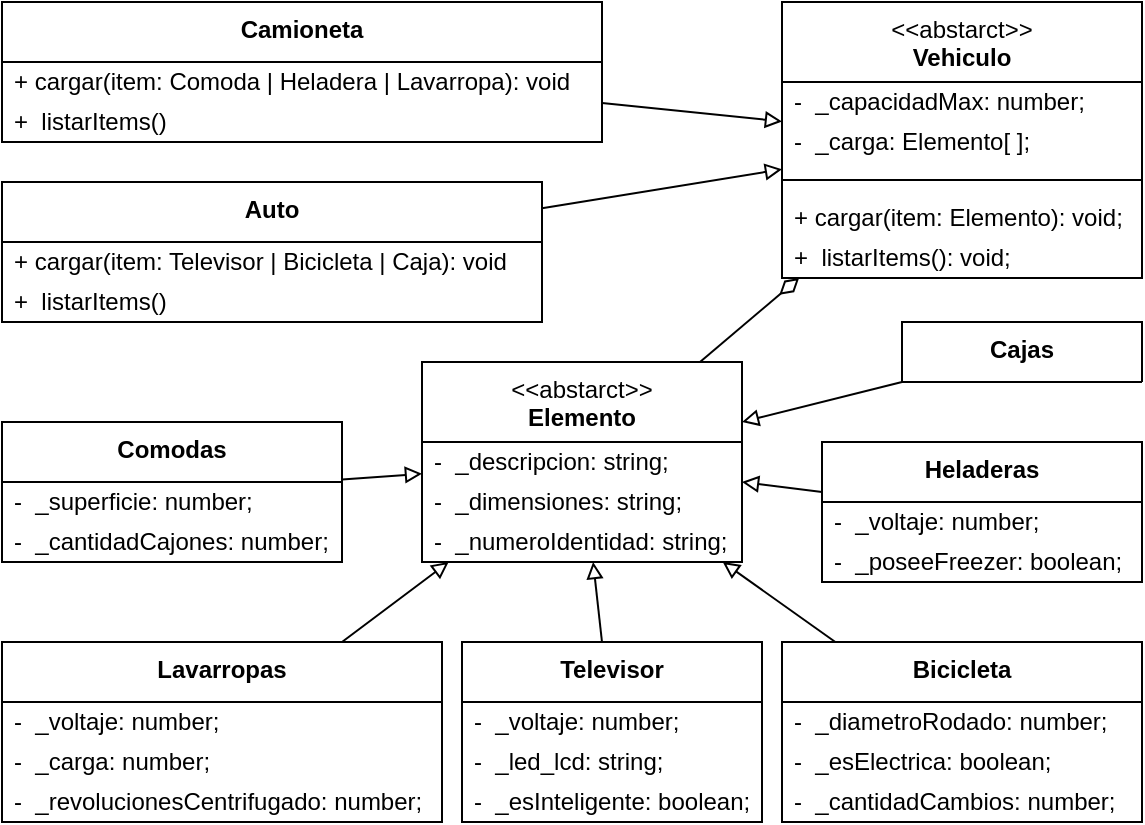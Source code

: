 <mxfile>
    <diagram id="AE5Nndm7ss6o68ccOboL" name="Página-1">
        <mxGraphModel dx="919" dy="322" grid="1" gridSize="10" guides="1" tooltips="1" connect="1" arrows="1" fold="1" page="1" pageScale="1" pageWidth="827" pageHeight="1169" math="0" shadow="0">
            <root>
                <mxCell id="0"/>
                <mxCell id="1" parent="0"/>
                <mxCell id="98" style="edgeStyle=none;html=1;endArrow=block;endFill=0;" parent="1" source="2" target="84" edge="1">
                    <mxGeometry relative="1" as="geometry"/>
                </mxCell>
                <mxCell id="2" value="&lt;b&gt;Auto&lt;/b&gt;" style="swimlane;fontStyle=0;align=center;verticalAlign=top;childLayout=stackLayout;horizontal=1;startSize=30;horizontalStack=0;resizeParent=1;resizeParentMax=0;resizeLast=0;collapsible=0;marginBottom=0;html=1;whiteSpace=wrap;" parent="1" vertex="1">
                    <mxGeometry x="160" y="170" width="270" height="70" as="geometry"/>
                </mxCell>
                <mxCell id="9" value="&lt;span style=&quot;color: rgb(0, 0, 0); text-align: center;&quot;&gt;+ cargar(item: Televisor | Bicicleta | Caja): void&lt;/span&gt;" style="text;html=1;strokeColor=none;fillColor=none;align=left;verticalAlign=middle;spacingLeft=4;spacingRight=4;overflow=hidden;rotatable=0;points=[[0,0.5],[1,0.5]];portConstraint=eastwest;whiteSpace=wrap;" parent="2" vertex="1">
                    <mxGeometry y="30" width="270" height="20" as="geometry"/>
                </mxCell>
                <mxCell id="14" value="+&amp;nbsp; listarItems()" style="text;html=1;strokeColor=none;fillColor=none;align=left;verticalAlign=middle;spacingLeft=4;spacingRight=4;overflow=hidden;rotatable=0;points=[[0,0.5],[1,0.5]];portConstraint=eastwest;whiteSpace=wrap;" parent="2" vertex="1">
                    <mxGeometry y="50" width="270" height="20" as="geometry"/>
                </mxCell>
                <mxCell id="97" style="edgeStyle=none;html=1;endArrow=block;endFill=0;" parent="1" source="10" target="84" edge="1">
                    <mxGeometry relative="1" as="geometry"/>
                </mxCell>
                <mxCell id="10" value="&lt;b&gt;Camioneta&lt;/b&gt;" style="swimlane;fontStyle=0;align=center;verticalAlign=top;childLayout=stackLayout;horizontal=1;startSize=30;horizontalStack=0;resizeParent=1;resizeParentMax=0;resizeLast=0;collapsible=0;marginBottom=0;html=1;whiteSpace=wrap;" parent="1" vertex="1">
                    <mxGeometry x="160" y="80" width="300" height="70" as="geometry"/>
                </mxCell>
                <mxCell id="13" value="&lt;span style=&quot;color: rgb(0, 0, 0); text-align: center;&quot;&gt;+ cargar(item: Comoda | Heladera | Lavarropa): void&lt;/span&gt;" style="text;html=1;strokeColor=none;fillColor=none;align=left;verticalAlign=middle;spacingLeft=4;spacingRight=4;overflow=hidden;rotatable=0;points=[[0,0.5],[1,0.5]];portConstraint=eastwest;whiteSpace=wrap;" parent="10" vertex="1">
                    <mxGeometry y="30" width="300" height="20" as="geometry"/>
                </mxCell>
                <mxCell id="15" value="+&amp;nbsp; listarItems()" style="text;html=1;strokeColor=none;fillColor=none;align=left;verticalAlign=middle;spacingLeft=4;spacingRight=4;overflow=hidden;rotatable=0;points=[[0,0.5],[1,0.5]];portConstraint=eastwest;whiteSpace=wrap;" parent="10" vertex="1">
                    <mxGeometry y="50" width="300" height="20" as="geometry"/>
                </mxCell>
                <mxCell id="105" style="edgeStyle=none;html=1;endArrow=diamondThin;endFill=0;endSize=10;" parent="1" source="16" target="84" edge="1">
                    <mxGeometry relative="1" as="geometry"/>
                </mxCell>
                <mxCell id="16" value="&amp;lt;&amp;lt;abstarct&amp;gt;&amp;gt;&lt;br&gt;&lt;b&gt;Elemento&lt;/b&gt;" style="swimlane;fontStyle=0;align=center;verticalAlign=top;childLayout=stackLayout;horizontal=1;startSize=40;horizontalStack=0;resizeParent=1;resizeParentMax=0;resizeLast=0;collapsible=0;marginBottom=0;html=1;whiteSpace=wrap;" parent="1" vertex="1">
                    <mxGeometry x="370" y="260" width="160" height="100" as="geometry"/>
                </mxCell>
                <mxCell id="18" value="-&amp;nbsp; _descripcion: string;" style="text;html=1;strokeColor=none;fillColor=none;align=left;verticalAlign=middle;spacingLeft=4;spacingRight=4;overflow=hidden;rotatable=0;points=[[0,0.5],[1,0.5]];portConstraint=eastwest;whiteSpace=wrap;" parent="16" vertex="1">
                    <mxGeometry y="40" width="160" height="20" as="geometry"/>
                </mxCell>
                <mxCell id="24" value="-&amp;nbsp; _dimensiones: string;" style="text;html=1;strokeColor=none;fillColor=none;align=left;verticalAlign=middle;spacingLeft=4;spacingRight=4;overflow=hidden;rotatable=0;points=[[0,0.5],[1,0.5]];portConstraint=eastwest;whiteSpace=wrap;" parent="16" vertex="1">
                    <mxGeometry y="60" width="160" height="20" as="geometry"/>
                </mxCell>
                <mxCell id="25" value="-&amp;nbsp; _numeroIdentidad: string;" style="text;html=1;strokeColor=none;fillColor=none;align=left;verticalAlign=middle;spacingLeft=4;spacingRight=4;overflow=hidden;rotatable=0;points=[[0,0.5],[1,0.5]];portConstraint=eastwest;whiteSpace=wrap;" parent="16" vertex="1">
                    <mxGeometry y="80" width="160" height="20" as="geometry"/>
                </mxCell>
                <mxCell id="99" style="edgeStyle=none;html=1;endArrow=block;endFill=0;" parent="1" source="26" target="16" edge="1">
                    <mxGeometry relative="1" as="geometry"/>
                </mxCell>
                <mxCell id="26" value="&lt;b&gt;Comodas&lt;/b&gt;" style="swimlane;fontStyle=0;align=center;verticalAlign=top;childLayout=stackLayout;horizontal=1;startSize=30;horizontalStack=0;resizeParent=1;resizeParentMax=0;resizeLast=0;collapsible=0;marginBottom=0;html=1;whiteSpace=wrap;" parent="1" vertex="1">
                    <mxGeometry x="160" y="290" width="170" height="70" as="geometry"/>
                </mxCell>
                <mxCell id="27" value="-&amp;nbsp; _superficie: number;" style="text;html=1;strokeColor=none;fillColor=none;align=left;verticalAlign=middle;spacingLeft=4;spacingRight=4;overflow=hidden;rotatable=0;points=[[0,0.5],[1,0.5]];portConstraint=eastwest;whiteSpace=wrap;" parent="26" vertex="1">
                    <mxGeometry y="30" width="170" height="20" as="geometry"/>
                </mxCell>
                <mxCell id="28" value="-&amp;nbsp; _cantidadCajones: number;" style="text;html=1;strokeColor=none;fillColor=none;align=left;verticalAlign=middle;spacingLeft=4;spacingRight=4;overflow=hidden;rotatable=0;points=[[0,0.5],[1,0.5]];portConstraint=eastwest;whiteSpace=wrap;" parent="26" vertex="1">
                    <mxGeometry y="50" width="170" height="20" as="geometry"/>
                </mxCell>
                <mxCell id="102" style="edgeStyle=none;html=1;endArrow=block;endFill=0;" parent="1" source="31" target="16" edge="1">
                    <mxGeometry relative="1" as="geometry"/>
                </mxCell>
                <mxCell id="31" value="&lt;span&gt;Heladeras&lt;/span&gt;" style="swimlane;fontStyle=1;align=center;verticalAlign=top;childLayout=stackLayout;horizontal=1;startSize=30;horizontalStack=0;resizeParent=1;resizeParentMax=0;resizeLast=0;collapsible=0;marginBottom=0;html=1;whiteSpace=wrap;" parent="1" vertex="1">
                    <mxGeometry x="570" y="300" width="160" height="70" as="geometry"/>
                </mxCell>
                <mxCell id="32" value="-&amp;nbsp; _voltaje: number;" style="text;html=1;strokeColor=none;fillColor=none;align=left;verticalAlign=middle;spacingLeft=4;spacingRight=4;overflow=hidden;rotatable=0;points=[[0,0.5],[1,0.5]];portConstraint=eastwest;whiteSpace=wrap;" parent="31" vertex="1">
                    <mxGeometry y="30" width="160" height="20" as="geometry"/>
                </mxCell>
                <mxCell id="33" value="-&amp;nbsp; _poseeFreezer: boolean;" style="text;html=1;strokeColor=none;fillColor=none;align=left;verticalAlign=middle;spacingLeft=4;spacingRight=4;overflow=hidden;rotatable=0;points=[[0,0.5],[1,0.5]];portConstraint=eastwest;whiteSpace=wrap;" parent="31" vertex="1">
                    <mxGeometry y="50" width="160" height="20" as="geometry"/>
                </mxCell>
                <mxCell id="100" style="edgeStyle=none;html=1;endArrow=block;endFill=0;" parent="1" source="34" target="16" edge="1">
                    <mxGeometry relative="1" as="geometry"/>
                </mxCell>
                <mxCell id="34" value="&lt;b&gt;Lavarropas&lt;/b&gt;" style="swimlane;fontStyle=0;align=center;verticalAlign=top;childLayout=stackLayout;horizontal=1;startSize=30;horizontalStack=0;resizeParent=1;resizeParentMax=0;resizeLast=0;collapsible=0;marginBottom=0;html=1;whiteSpace=wrap;" parent="1" vertex="1">
                    <mxGeometry x="160" y="400" width="220" height="90" as="geometry"/>
                </mxCell>
                <mxCell id="37" value="-&amp;nbsp; _voltaje: number;" style="text;html=1;strokeColor=none;fillColor=none;align=left;verticalAlign=middle;spacingLeft=4;spacingRight=4;overflow=hidden;rotatable=0;points=[[0,0.5],[1,0.5]];portConstraint=eastwest;whiteSpace=wrap;" parent="34" vertex="1">
                    <mxGeometry y="30" width="220" height="20" as="geometry"/>
                </mxCell>
                <mxCell id="35" value="-&amp;nbsp; _carga: number;" style="text;html=1;strokeColor=none;fillColor=none;align=left;verticalAlign=middle;spacingLeft=4;spacingRight=4;overflow=hidden;rotatable=0;points=[[0,0.5],[1,0.5]];portConstraint=eastwest;whiteSpace=wrap;" parent="34" vertex="1">
                    <mxGeometry y="50" width="220" height="20" as="geometry"/>
                </mxCell>
                <mxCell id="36" value="-&amp;nbsp; _revolucionesCentrifugado: number;" style="text;html=1;strokeColor=none;fillColor=none;align=left;verticalAlign=middle;spacingLeft=4;spacingRight=4;overflow=hidden;rotatable=0;points=[[0,0.5],[1,0.5]];portConstraint=eastwest;whiteSpace=wrap;" parent="34" vertex="1">
                    <mxGeometry y="70" width="220" height="20" as="geometry"/>
                </mxCell>
                <mxCell id="104" style="edgeStyle=none;html=1;endArrow=block;endFill=0;" parent="1" source="39" target="16" edge="1">
                    <mxGeometry relative="1" as="geometry"/>
                </mxCell>
                <mxCell id="39" value="&lt;b&gt;Televisor&lt;/b&gt;" style="swimlane;fontStyle=0;align=center;verticalAlign=top;childLayout=stackLayout;horizontal=1;startSize=30;horizontalStack=0;resizeParent=1;resizeParentMax=0;resizeLast=0;collapsible=0;marginBottom=0;html=1;whiteSpace=wrap;" parent="1" vertex="1">
                    <mxGeometry x="390" y="400" width="150" height="90" as="geometry"/>
                </mxCell>
                <mxCell id="40" value="-&amp;nbsp; _voltaje: number;" style="text;html=1;strokeColor=none;fillColor=none;align=left;verticalAlign=middle;spacingLeft=4;spacingRight=4;overflow=hidden;rotatable=0;points=[[0,0.5],[1,0.5]];portConstraint=eastwest;whiteSpace=wrap;" parent="39" vertex="1">
                    <mxGeometry y="30" width="150" height="20" as="geometry"/>
                </mxCell>
                <mxCell id="41" value="-&amp;nbsp; _led_lcd: string;" style="text;html=1;strokeColor=none;fillColor=none;align=left;verticalAlign=middle;spacingLeft=4;spacingRight=4;overflow=hidden;rotatable=0;points=[[0,0.5],[1,0.5]];portConstraint=eastwest;whiteSpace=wrap;" parent="39" vertex="1">
                    <mxGeometry y="50" width="150" height="20" as="geometry"/>
                </mxCell>
                <mxCell id="42" value="-&amp;nbsp; _esInteligente: boolean;" style="text;html=1;strokeColor=none;fillColor=none;align=left;verticalAlign=middle;spacingLeft=4;spacingRight=4;overflow=hidden;rotatable=0;points=[[0,0.5],[1,0.5]];portConstraint=eastwest;whiteSpace=wrap;" parent="39" vertex="1">
                    <mxGeometry y="70" width="150" height="20" as="geometry"/>
                </mxCell>
                <mxCell id="101" style="edgeStyle=none;html=1;endArrow=block;endFill=0;" parent="1" source="43" target="16" edge="1">
                    <mxGeometry relative="1" as="geometry"/>
                </mxCell>
                <mxCell id="43" value="&lt;b&gt;Bicicleta&lt;/b&gt;" style="swimlane;fontStyle=0;align=center;verticalAlign=top;childLayout=stackLayout;horizontal=1;startSize=30;horizontalStack=0;resizeParent=1;resizeParentMax=0;resizeLast=0;collapsible=0;marginBottom=0;html=1;whiteSpace=wrap;" parent="1" vertex="1">
                    <mxGeometry x="550" y="400" width="180" height="90" as="geometry"/>
                </mxCell>
                <mxCell id="44" value="-&amp;nbsp; _diametroRodado: number;" style="text;html=1;strokeColor=none;fillColor=none;align=left;verticalAlign=middle;spacingLeft=4;spacingRight=4;overflow=hidden;rotatable=0;points=[[0,0.5],[1,0.5]];portConstraint=eastwest;whiteSpace=wrap;" parent="43" vertex="1">
                    <mxGeometry y="30" width="180" height="20" as="geometry"/>
                </mxCell>
                <mxCell id="47" value="-&amp;nbsp; _esElectrica: boolean;" style="text;html=1;strokeColor=none;fillColor=none;align=left;verticalAlign=middle;spacingLeft=4;spacingRight=4;overflow=hidden;rotatable=0;points=[[0,0.5],[1,0.5]];portConstraint=eastwest;whiteSpace=wrap;" parent="43" vertex="1">
                    <mxGeometry y="50" width="180" height="20" as="geometry"/>
                </mxCell>
                <mxCell id="45" value="-&amp;nbsp; _cantidadCambios: number;" style="text;html=1;strokeColor=none;fillColor=none;align=left;verticalAlign=middle;spacingLeft=4;spacingRight=4;overflow=hidden;rotatable=0;points=[[0,0.5],[1,0.5]];portConstraint=eastwest;whiteSpace=wrap;" parent="43" vertex="1">
                    <mxGeometry y="70" width="180" height="20" as="geometry"/>
                </mxCell>
                <mxCell id="103" style="edgeStyle=none;html=1;endArrow=block;endFill=0;" parent="1" source="67" target="16" edge="1">
                    <mxGeometry relative="1" as="geometry"/>
                </mxCell>
                <mxCell id="67" value="&lt;b&gt;Cajas&lt;/b&gt;" style="swimlane;fontStyle=0;align=center;verticalAlign=top;childLayout=stackLayout;horizontal=1;startSize=30;horizontalStack=0;resizeParent=1;resizeParentMax=0;resizeLast=0;collapsible=0;marginBottom=0;html=1;whiteSpace=wrap;" parent="1" vertex="1">
                    <mxGeometry x="610" y="240" width="120" height="30" as="geometry"/>
                </mxCell>
                <mxCell id="84" value="&lt;div&gt;&lt;span style=&quot;color: rgb(0, 0, 0);&quot;&gt;&amp;lt;&amp;lt;abstarct&amp;gt;&amp;gt;&lt;/span&gt;&lt;b&gt;&lt;/b&gt;&lt;/div&gt;&lt;b&gt;Vehiculo&lt;/b&gt;" style="swimlane;fontStyle=0;align=center;verticalAlign=top;childLayout=stackLayout;horizontal=1;startSize=40;horizontalStack=0;resizeParent=1;resizeParentMax=0;resizeLast=0;collapsible=0;marginBottom=0;html=1;whiteSpace=wrap;" parent="1" vertex="1">
                    <mxGeometry x="550" y="80" width="180" height="138" as="geometry"/>
                </mxCell>
                <mxCell id="88" value="-&amp;nbsp; _capacidadMax: number;" style="text;html=1;strokeColor=none;fillColor=none;align=left;verticalAlign=middle;spacingLeft=4;spacingRight=4;overflow=hidden;rotatable=0;points=[[0,0.5],[1,0.5]];portConstraint=eastwest;whiteSpace=wrap;" parent="84" vertex="1">
                    <mxGeometry y="40" width="180" height="20" as="geometry"/>
                </mxCell>
                <mxCell id="91" value="-&amp;nbsp; _carga: Elemento[ ];" style="text;html=1;strokeColor=none;fillColor=none;align=left;verticalAlign=middle;spacingLeft=4;spacingRight=4;overflow=hidden;rotatable=0;points=[[0,0.5],[1,0.5]];portConstraint=eastwest;whiteSpace=wrap;" parent="84" vertex="1">
                    <mxGeometry y="60" width="180" height="20" as="geometry"/>
                </mxCell>
                <mxCell id="85" value="" style="line;strokeWidth=1;fillColor=none;align=left;verticalAlign=middle;spacingTop=-1;spacingLeft=3;spacingRight=3;rotatable=0;labelPosition=right;points=[];portConstraint=eastwest;" parent="84" vertex="1">
                    <mxGeometry y="80" width="180" height="18" as="geometry"/>
                </mxCell>
                <mxCell id="86" value="&lt;span style=&quot;color: rgb(0, 0, 0); text-align: center;&quot;&gt;+ cargar(item: Elemento): void;&lt;/span&gt;" style="text;html=1;strokeColor=none;fillColor=none;align=left;verticalAlign=middle;spacingLeft=4;spacingRight=4;overflow=hidden;rotatable=0;points=[[0,0.5],[1,0.5]];portConstraint=eastwest;whiteSpace=wrap;" parent="84" vertex="1">
                    <mxGeometry y="98" width="180" height="20" as="geometry"/>
                </mxCell>
                <mxCell id="87" value="+&amp;nbsp;&amp;nbsp;&lt;span style=&quot;color: rgb(0, 0, 0); text-align: center;&quot;&gt;listarItems(): void;&lt;/span&gt;" style="text;html=1;strokeColor=none;fillColor=none;align=left;verticalAlign=middle;spacingLeft=4;spacingRight=4;overflow=hidden;rotatable=0;points=[[0,0.5],[1,0.5]];portConstraint=eastwest;whiteSpace=wrap;" parent="84" vertex="1">
                    <mxGeometry y="118" width="180" height="20" as="geometry"/>
                </mxCell>
            </root>
        </mxGraphModel>
    </diagram>
</mxfile>